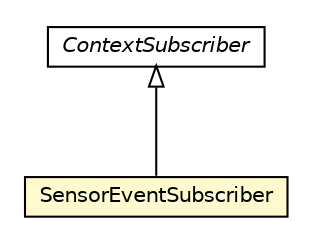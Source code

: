 #!/usr/local/bin/dot
#
# Class diagram 
# Generated by UMLGraph version R5_6-24-gf6e263 (http://www.umlgraph.org/)
#

digraph G {
	edge [fontname="Helvetica",fontsize=10,labelfontname="Helvetica",labelfontsize=10];
	node [fontname="Helvetica",fontsize=10,shape=plaintext];
	nodesep=0.25;
	ranksep=0.5;
	// org.universAAL.middleware.context.ContextSubscriber
	c7382774 [label=<<table title="org.universAAL.middleware.context.ContextSubscriber" border="0" cellborder="1" cellspacing="0" cellpadding="2" port="p" href="../../middleware/context/ContextSubscriber.html">
		<tr><td><table border="0" cellspacing="0" cellpadding="1">
<tr><td align="center" balign="center"><font face="Helvetica-Oblique"> ContextSubscriber </font></td></tr>
		</table></td></tr>
		</table>>, URL="../../middleware/context/ContextSubscriber.html", fontname="Helvetica", fontcolor="black", fontsize=10.0];
	// org.universAAL.ucc.subscriber.SensorEventSubscriber
	c7385206 [label=<<table title="org.universAAL.ucc.subscriber.SensorEventSubscriber" border="0" cellborder="1" cellspacing="0" cellpadding="2" port="p" bgcolor="lemonChiffon" href="./SensorEventSubscriber.html">
		<tr><td><table border="0" cellspacing="0" cellpadding="1">
<tr><td align="center" balign="center"> SensorEventSubscriber </td></tr>
		</table></td></tr>
		</table>>, URL="./SensorEventSubscriber.html", fontname="Helvetica", fontcolor="black", fontsize=10.0];
	//org.universAAL.ucc.subscriber.SensorEventSubscriber extends org.universAAL.middleware.context.ContextSubscriber
	c7382774:p -> c7385206:p [dir=back,arrowtail=empty];
}

